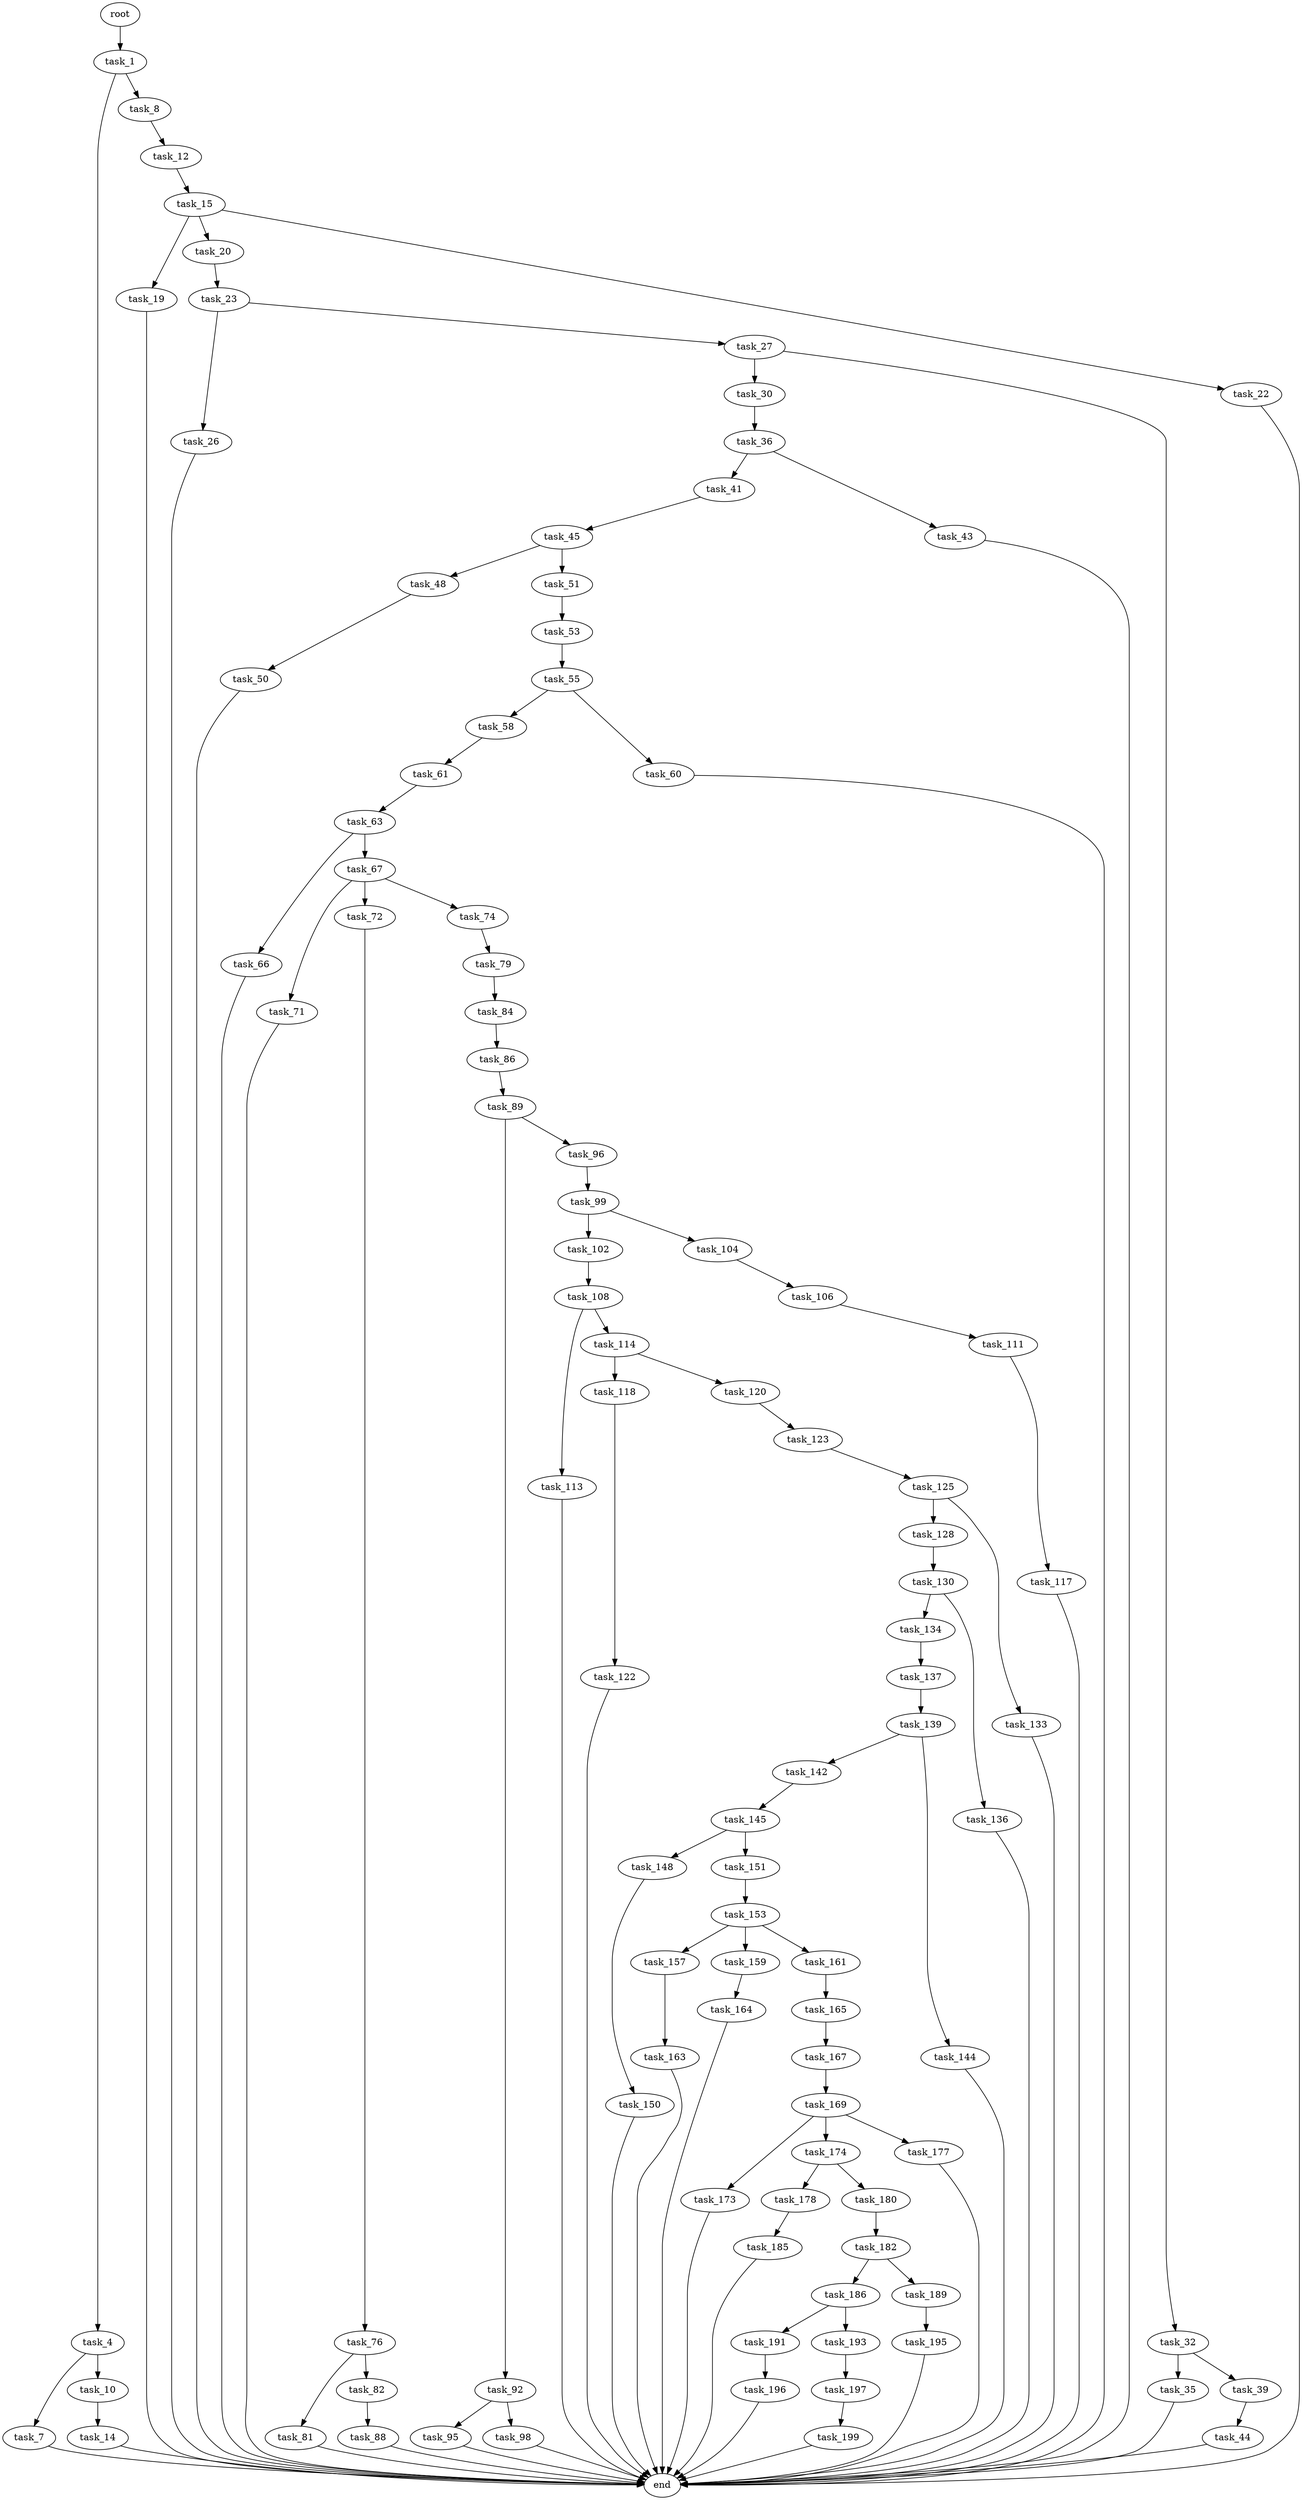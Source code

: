 digraph G {
  root [size="0.000000"];
  task_1 [size="1073741824000.000000"];
  task_4 [size="25730642545.000000"];
  task_7 [size="782757789696.000000"];
  task_8 [size="231928233984.000000"];
  task_10 [size="707316696239.000000"];
  task_12 [size="11318620167.000000"];
  task_14 [size="506468375835.000000"];
  task_15 [size="8589934592.000000"];
  task_19 [size="2251899161.000000"];
  task_20 [size="189942949654.000000"];
  task_22 [size="453393571279.000000"];
  task_23 [size="1073741824000.000000"];
  task_26 [size="8063815815.000000"];
  task_27 [size="8589934592.000000"];
  task_30 [size="10025972870.000000"];
  task_32 [size="14721224189.000000"];
  task_35 [size="7162706933.000000"];
  task_36 [size="68629964284.000000"];
  task_39 [size="7392252909.000000"];
  task_41 [size="28991029248.000000"];
  task_43 [size="68207929396.000000"];
  task_44 [size="8984755693.000000"];
  task_45 [size="4573863426.000000"];
  task_48 [size="28991029248.000000"];
  task_50 [size="231928233984.000000"];
  task_51 [size="467634893687.000000"];
  task_53 [size="5998718350.000000"];
  task_55 [size="115917379720.000000"];
  task_58 [size="28991029248.000000"];
  task_60 [size="782757789696.000000"];
  task_61 [size="404378233094.000000"];
  task_63 [size="38156001771.000000"];
  task_66 [size="134217728000.000000"];
  task_67 [size="1073741824000.000000"];
  task_71 [size="40134150784.000000"];
  task_72 [size="4364037554.000000"];
  task_74 [size="782757789696.000000"];
  task_76 [size="76824785259.000000"];
  task_79 [size="241779700989.000000"];
  task_81 [size="1073741824000.000000"];
  task_82 [size="537847097716.000000"];
  task_84 [size="549755813888.000000"];
  task_86 [size="231928233984.000000"];
  task_88 [size="44223785923.000000"];
  task_89 [size="4277732094.000000"];
  task_92 [size="782757789696.000000"];
  task_95 [size="91959929402.000000"];
  task_96 [size="11400473271.000000"];
  task_98 [size="368293445632.000000"];
  task_99 [size="104148567681.000000"];
  task_102 [size="276495888.000000"];
  task_104 [size="134217728000.000000"];
  task_106 [size="231928233984.000000"];
  task_108 [size="27392558936.000000"];
  task_111 [size="27789653383.000000"];
  task_113 [size="782757789696.000000"];
  task_114 [size="206812990324.000000"];
  task_117 [size="6212020330.000000"];
  task_118 [size="231928233984.000000"];
  task_120 [size="231928233984.000000"];
  task_122 [size="519584103625.000000"];
  task_123 [size="34246037756.000000"];
  task_125 [size="8589934592.000000"];
  task_128 [size="46693373046.000000"];
  task_130 [size="68719476736.000000"];
  task_133 [size="37149067585.000000"];
  task_134 [size="428800728098.000000"];
  task_136 [size="134217728000.000000"];
  task_137 [size="147506910077.000000"];
  task_139 [size="134217728000.000000"];
  task_142 [size="8589934592.000000"];
  task_144 [size="549755813888.000000"];
  task_145 [size="41000287907.000000"];
  task_148 [size="1073741824000.000000"];
  task_150 [size="99315591483.000000"];
  task_151 [size="596303780540.000000"];
  task_153 [size="16320616324.000000"];
  task_157 [size="7200708791.000000"];
  task_159 [size="28991029248.000000"];
  task_161 [size="134217728000.000000"];
  task_163 [size="116370502305.000000"];
  task_164 [size="235202654877.000000"];
  task_165 [size="535978470750.000000"];
  task_167 [size="1940843129.000000"];
  task_169 [size="97795432555.000000"];
  task_173 [size="429440484210.000000"];
  task_174 [size="8124719862.000000"];
  task_177 [size="417888524851.000000"];
  task_178 [size="17848727195.000000"];
  task_180 [size="15699154803.000000"];
  task_182 [size="1116157124476.000000"];
  task_185 [size="28991029248.000000"];
  task_186 [size="549755813888.000000"];
  task_189 [size="22620171985.000000"];
  task_191 [size="155702136910.000000"];
  task_193 [size="636222419813.000000"];
  task_195 [size="231928233984.000000"];
  task_196 [size="8396361173.000000"];
  task_197 [size="687249496979.000000"];
  task_199 [size="549755813888.000000"];
  end [size="0.000000"];

  root -> task_1 [size="1.000000"];
  task_1 -> task_4 [size="838860800.000000"];
  task_1 -> task_8 [size="838860800.000000"];
  task_4 -> task_7 [size="679477248.000000"];
  task_4 -> task_10 [size="679477248.000000"];
  task_7 -> end [size="1.000000"];
  task_8 -> task_12 [size="301989888.000000"];
  task_10 -> task_14 [size="536870912.000000"];
  task_12 -> task_15 [size="411041792.000000"];
  task_14 -> end [size="1.000000"];
  task_15 -> task_19 [size="33554432.000000"];
  task_15 -> task_20 [size="33554432.000000"];
  task_15 -> task_22 [size="33554432.000000"];
  task_19 -> end [size="1.000000"];
  task_20 -> task_23 [size="134217728.000000"];
  task_22 -> end [size="1.000000"];
  task_23 -> task_26 [size="838860800.000000"];
  task_23 -> task_27 [size="838860800.000000"];
  task_26 -> end [size="1.000000"];
  task_27 -> task_30 [size="33554432.000000"];
  task_27 -> task_32 [size="33554432.000000"];
  task_30 -> task_36 [size="536870912.000000"];
  task_32 -> task_35 [size="301989888.000000"];
  task_32 -> task_39 [size="301989888.000000"];
  task_35 -> end [size="1.000000"];
  task_36 -> task_41 [size="75497472.000000"];
  task_36 -> task_43 [size="75497472.000000"];
  task_39 -> task_44 [size="411041792.000000"];
  task_41 -> task_45 [size="75497472.000000"];
  task_43 -> end [size="1.000000"];
  task_44 -> end [size="1.000000"];
  task_45 -> task_48 [size="75497472.000000"];
  task_45 -> task_51 [size="75497472.000000"];
  task_48 -> task_50 [size="75497472.000000"];
  task_50 -> end [size="1.000000"];
  task_51 -> task_53 [size="411041792.000000"];
  task_53 -> task_55 [size="33554432.000000"];
  task_55 -> task_58 [size="134217728.000000"];
  task_55 -> task_60 [size="134217728.000000"];
  task_58 -> task_61 [size="75497472.000000"];
  task_60 -> end [size="1.000000"];
  task_61 -> task_63 [size="301989888.000000"];
  task_63 -> task_66 [size="33554432.000000"];
  task_63 -> task_67 [size="33554432.000000"];
  task_66 -> end [size="1.000000"];
  task_67 -> task_71 [size="838860800.000000"];
  task_67 -> task_72 [size="838860800.000000"];
  task_67 -> task_74 [size="838860800.000000"];
  task_71 -> end [size="1.000000"];
  task_72 -> task_76 [size="75497472.000000"];
  task_74 -> task_79 [size="679477248.000000"];
  task_76 -> task_81 [size="134217728.000000"];
  task_76 -> task_82 [size="134217728.000000"];
  task_79 -> task_84 [size="209715200.000000"];
  task_81 -> end [size="1.000000"];
  task_82 -> task_88 [size="838860800.000000"];
  task_84 -> task_86 [size="536870912.000000"];
  task_86 -> task_89 [size="301989888.000000"];
  task_88 -> end [size="1.000000"];
  task_89 -> task_92 [size="209715200.000000"];
  task_89 -> task_96 [size="209715200.000000"];
  task_92 -> task_95 [size="679477248.000000"];
  task_92 -> task_98 [size="679477248.000000"];
  task_95 -> end [size="1.000000"];
  task_96 -> task_99 [size="209715200.000000"];
  task_98 -> end [size="1.000000"];
  task_99 -> task_102 [size="75497472.000000"];
  task_99 -> task_104 [size="75497472.000000"];
  task_102 -> task_108 [size="33554432.000000"];
  task_104 -> task_106 [size="209715200.000000"];
  task_106 -> task_111 [size="301989888.000000"];
  task_108 -> task_113 [size="33554432.000000"];
  task_108 -> task_114 [size="33554432.000000"];
  task_111 -> task_117 [size="75497472.000000"];
  task_113 -> end [size="1.000000"];
  task_114 -> task_118 [size="209715200.000000"];
  task_114 -> task_120 [size="209715200.000000"];
  task_117 -> end [size="1.000000"];
  task_118 -> task_122 [size="301989888.000000"];
  task_120 -> task_123 [size="301989888.000000"];
  task_122 -> end [size="1.000000"];
  task_123 -> task_125 [size="838860800.000000"];
  task_125 -> task_128 [size="33554432.000000"];
  task_125 -> task_133 [size="33554432.000000"];
  task_128 -> task_130 [size="134217728.000000"];
  task_130 -> task_134 [size="134217728.000000"];
  task_130 -> task_136 [size="134217728.000000"];
  task_133 -> end [size="1.000000"];
  task_134 -> task_137 [size="301989888.000000"];
  task_136 -> end [size="1.000000"];
  task_137 -> task_139 [size="134217728.000000"];
  task_139 -> task_142 [size="209715200.000000"];
  task_139 -> task_144 [size="209715200.000000"];
  task_142 -> task_145 [size="33554432.000000"];
  task_144 -> end [size="1.000000"];
  task_145 -> task_148 [size="679477248.000000"];
  task_145 -> task_151 [size="679477248.000000"];
  task_148 -> task_150 [size="838860800.000000"];
  task_150 -> end [size="1.000000"];
  task_151 -> task_153 [size="536870912.000000"];
  task_153 -> task_157 [size="301989888.000000"];
  task_153 -> task_159 [size="301989888.000000"];
  task_153 -> task_161 [size="301989888.000000"];
  task_157 -> task_163 [size="679477248.000000"];
  task_159 -> task_164 [size="75497472.000000"];
  task_161 -> task_165 [size="209715200.000000"];
  task_163 -> end [size="1.000000"];
  task_164 -> end [size="1.000000"];
  task_165 -> task_167 [size="411041792.000000"];
  task_167 -> task_169 [size="33554432.000000"];
  task_169 -> task_173 [size="411041792.000000"];
  task_169 -> task_174 [size="411041792.000000"];
  task_169 -> task_177 [size="411041792.000000"];
  task_173 -> end [size="1.000000"];
  task_174 -> task_178 [size="301989888.000000"];
  task_174 -> task_180 [size="301989888.000000"];
  task_177 -> end [size="1.000000"];
  task_178 -> task_185 [size="301989888.000000"];
  task_180 -> task_182 [size="301989888.000000"];
  task_182 -> task_186 [size="838860800.000000"];
  task_182 -> task_189 [size="838860800.000000"];
  task_185 -> end [size="1.000000"];
  task_186 -> task_191 [size="536870912.000000"];
  task_186 -> task_193 [size="536870912.000000"];
  task_189 -> task_195 [size="536870912.000000"];
  task_191 -> task_196 [size="536870912.000000"];
  task_193 -> task_197 [size="411041792.000000"];
  task_195 -> end [size="1.000000"];
  task_196 -> end [size="1.000000"];
  task_197 -> task_199 [size="536870912.000000"];
  task_199 -> end [size="1.000000"];
}
